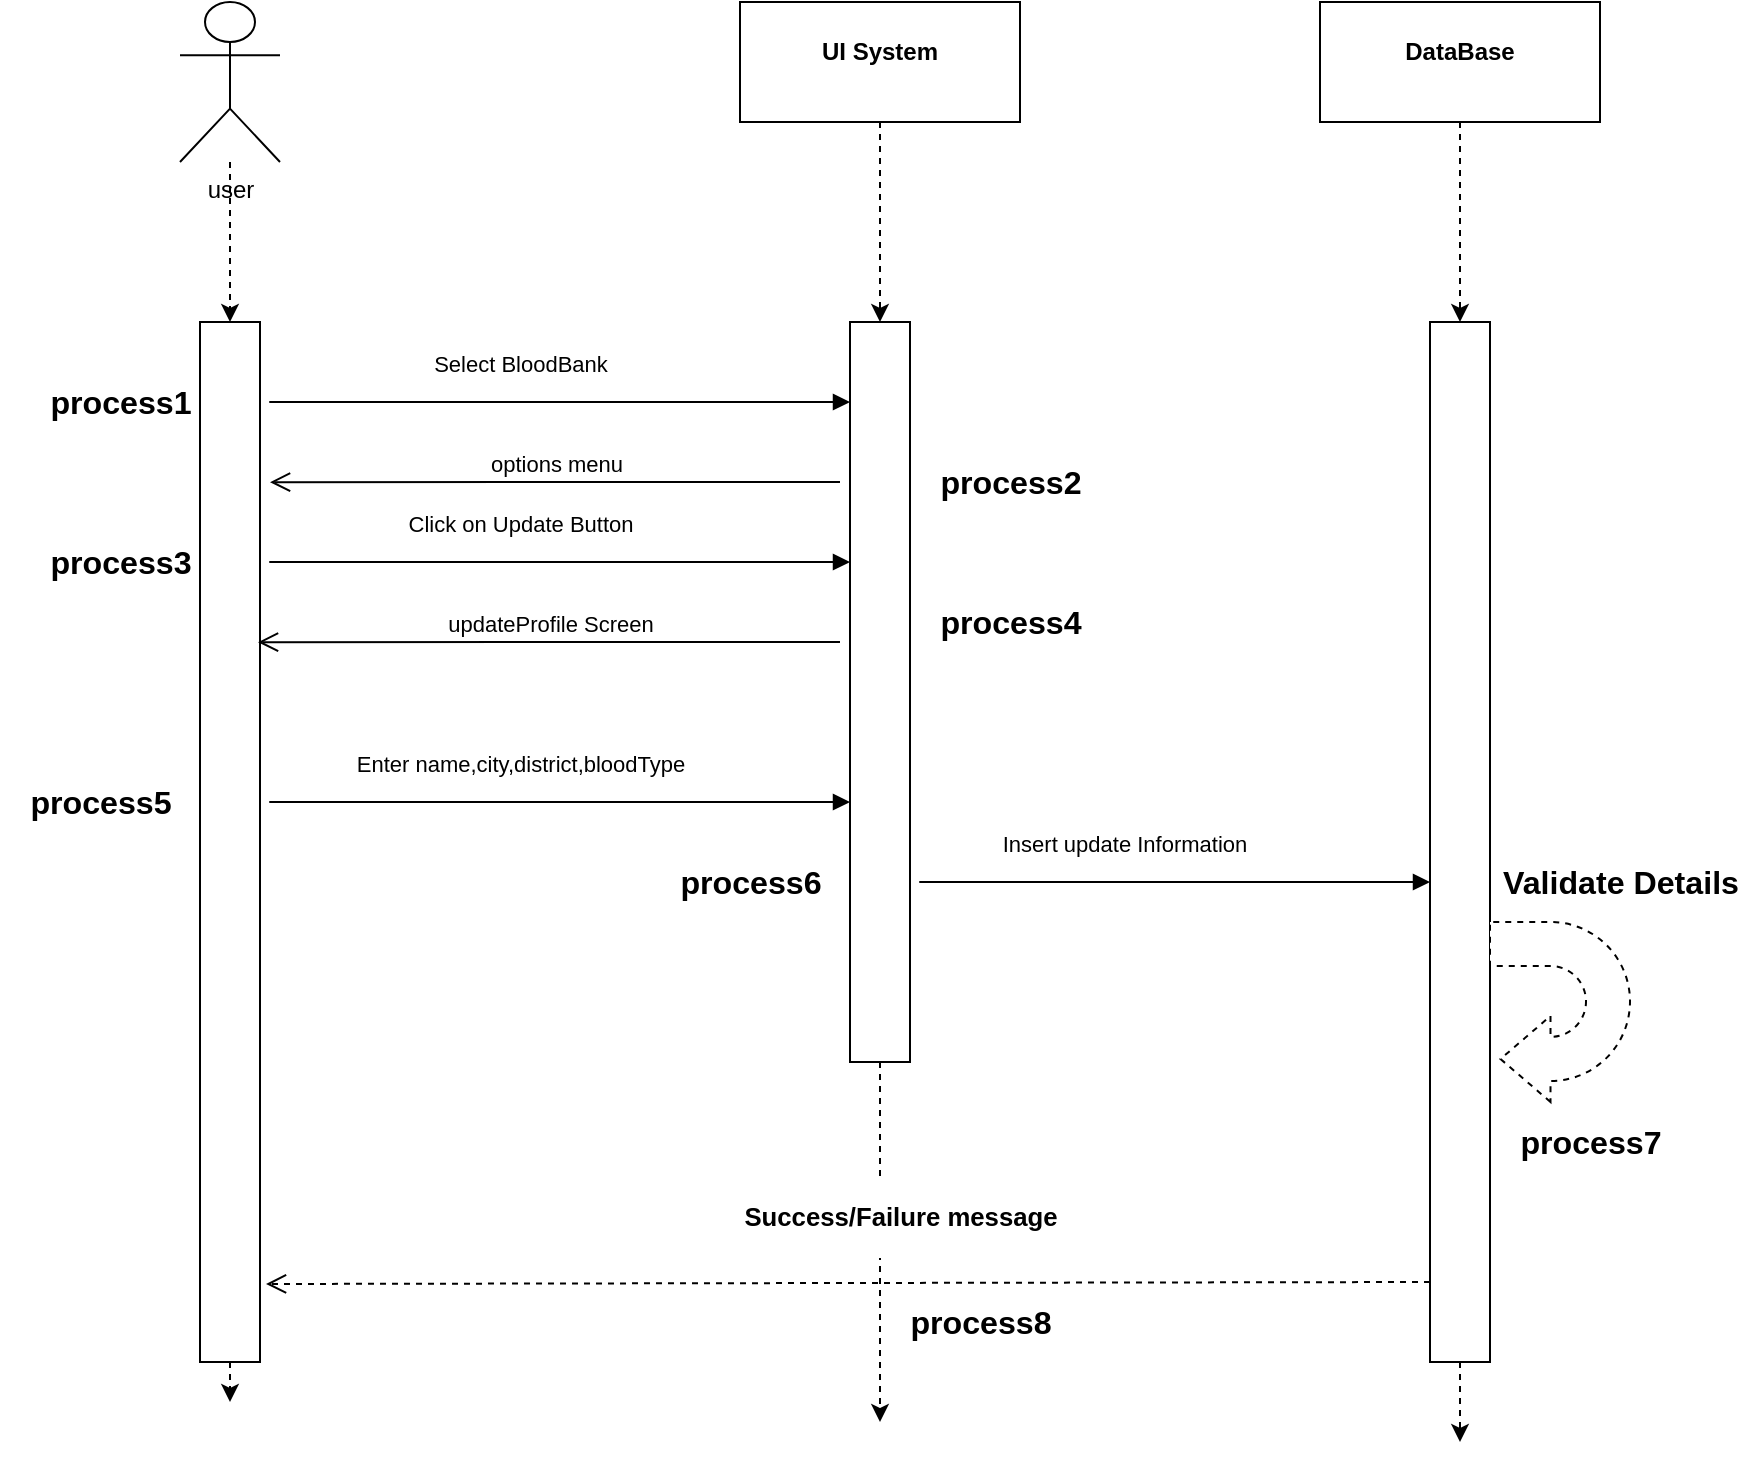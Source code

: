 <mxfile version="13.9.9" type="device"><diagram id="SCNbcfipJGyn591z9qkG" name="Page-1"><mxGraphModel dx="1217" dy="706" grid="1" gridSize="10" guides="1" tooltips="1" connect="1" arrows="1" fold="1" page="1" pageScale="1" pageWidth="827" pageHeight="1169" math="0" shadow="0"><root><mxCell id="0"/><mxCell id="1" parent="0"/><mxCell id="sLL8wzhrKtNb3EXhzfjE-3" style="edgeStyle=orthogonalEdgeStyle;rounded=0;orthogonalLoop=1;jettySize=auto;html=1;dashed=1;" parent="1" source="sLL8wzhrKtNb3EXhzfjE-10" edge="1"><mxGeometry relative="1" as="geometry"><mxPoint x="115" y="740" as="targetPoint"/></mxGeometry></mxCell><mxCell id="sLL8wzhrKtNb3EXhzfjE-2" value="user" style="shape=umlActor;verticalLabelPosition=bottom;verticalAlign=top;html=1;" parent="1" vertex="1"><mxGeometry x="90" y="40" width="50" height="80" as="geometry"/></mxCell><mxCell id="sLL8wzhrKtNb3EXhzfjE-7" style="edgeStyle=orthogonalEdgeStyle;rounded=0;orthogonalLoop=1;jettySize=auto;html=1;dashed=1;" parent="1" source="sLL8wzhrKtNb3EXhzfjE-13" edge="1"><mxGeometry relative="1" as="geometry"><mxPoint x="440" y="750" as="targetPoint"/></mxGeometry></mxCell><mxCell id="sLL8wzhrKtNb3EXhzfjE-5" value="&lt;p style=&quot;margin: 0px ; margin-top: 4px ; text-align: center&quot;&gt;&lt;br&gt;&lt;b&gt;UI System&lt;/b&gt;&lt;/p&gt;" style="verticalAlign=top;align=left;overflow=fill;fontSize=12;fontFamily=Helvetica;html=1;" parent="1" vertex="1"><mxGeometry x="370" y="40" width="140" height="60" as="geometry"/></mxCell><mxCell id="sLL8wzhrKtNb3EXhzfjE-8" style="edgeStyle=orthogonalEdgeStyle;rounded=0;orthogonalLoop=1;jettySize=auto;html=1;dashed=1;" parent="1" source="sLL8wzhrKtNb3EXhzfjE-12" edge="1"><mxGeometry relative="1" as="geometry"><mxPoint x="730" y="760" as="targetPoint"/></mxGeometry></mxCell><mxCell id="sLL8wzhrKtNb3EXhzfjE-6" value="&lt;p style=&quot;margin: 0px ; margin-top: 4px ; text-align: center&quot;&gt;&lt;br&gt;&lt;b&gt;DataBase&lt;/b&gt;&lt;/p&gt;" style="verticalAlign=top;align=left;overflow=fill;fontSize=12;fontFamily=Helvetica;html=1;" parent="1" vertex="1"><mxGeometry x="660" y="40" width="140" height="60" as="geometry"/></mxCell><mxCell id="sLL8wzhrKtNb3EXhzfjE-10" value="" style="html=1;points=[];perimeter=orthogonalPerimeter;" parent="1" vertex="1"><mxGeometry x="100" y="200" width="30" height="520" as="geometry"/></mxCell><mxCell id="sLL8wzhrKtNb3EXhzfjE-11" style="edgeStyle=orthogonalEdgeStyle;rounded=0;orthogonalLoop=1;jettySize=auto;html=1;dashed=1;" parent="1" source="sLL8wzhrKtNb3EXhzfjE-2" target="sLL8wzhrKtNb3EXhzfjE-10" edge="1"><mxGeometry relative="1" as="geometry"><mxPoint x="115" y="952" as="targetPoint"/><mxPoint x="115" y="120" as="sourcePoint"/></mxGeometry></mxCell><mxCell id="sLL8wzhrKtNb3EXhzfjE-13" value="" style="html=1;points=[];perimeter=orthogonalPerimeter;" parent="1" vertex="1"><mxGeometry x="425" y="200" width="30" height="370" as="geometry"/></mxCell><mxCell id="sLL8wzhrKtNb3EXhzfjE-14" style="edgeStyle=orthogonalEdgeStyle;rounded=0;orthogonalLoop=1;jettySize=auto;html=1;dashed=1;" parent="1" source="sLL8wzhrKtNb3EXhzfjE-5" target="sLL8wzhrKtNb3EXhzfjE-13" edge="1"><mxGeometry relative="1" as="geometry"><mxPoint x="440" y="962" as="targetPoint"/><mxPoint x="440" y="100" as="sourcePoint"/></mxGeometry></mxCell><mxCell id="sLL8wzhrKtNb3EXhzfjE-12" value="" style="html=1;points=[];perimeter=orthogonalPerimeter;" parent="1" vertex="1"><mxGeometry x="715" y="200" width="30" height="520" as="geometry"/></mxCell><mxCell id="sLL8wzhrKtNb3EXhzfjE-15" style="edgeStyle=orthogonalEdgeStyle;rounded=0;orthogonalLoop=1;jettySize=auto;html=1;dashed=1;" parent="1" source="sLL8wzhrKtNb3EXhzfjE-6" target="sLL8wzhrKtNb3EXhzfjE-12" edge="1"><mxGeometry relative="1" as="geometry"><mxPoint x="730" y="970" as="targetPoint"/><mxPoint x="730" y="100" as="sourcePoint"/></mxGeometry></mxCell><mxCell id="sLL8wzhrKtNb3EXhzfjE-16" value="Select BloodBank" style="html=1;verticalAlign=bottom;endArrow=block;" parent="1" edge="1"><mxGeometry x="0.353" y="10" width="80" relative="1" as="geometry"><mxPoint x="345" y="240" as="sourcePoint"/><mxPoint x="425" y="240" as="targetPoint"/><Array as="points"><mxPoint x="130" y="240"/></Array><mxPoint as="offset"/></mxGeometry></mxCell><mxCell id="sLL8wzhrKtNb3EXhzfjE-17" value="options menu" style="html=1;verticalAlign=bottom;endArrow=open;endSize=8;entryX=1.167;entryY=0.154;entryDx=0;entryDy=0;entryPerimeter=0;" parent="1" target="sLL8wzhrKtNb3EXhzfjE-10" edge="1"><mxGeometry relative="1" as="geometry"><mxPoint x="420" y="280" as="sourcePoint"/><mxPoint x="340" y="280" as="targetPoint"/></mxGeometry></mxCell><mxCell id="sLL8wzhrKtNb3EXhzfjE-19" value="Click on Update Button" style="html=1;verticalAlign=bottom;endArrow=block;" parent="1" edge="1"><mxGeometry x="0.353" y="10" width="80" relative="1" as="geometry"><mxPoint x="345" y="320" as="sourcePoint"/><mxPoint x="425" y="320" as="targetPoint"/><Array as="points"><mxPoint x="130" y="320"/></Array><mxPoint as="offset"/></mxGeometry></mxCell><mxCell id="sLL8wzhrKtNb3EXhzfjE-20" value="updateProfile Screen" style="html=1;verticalAlign=bottom;endArrow=open;endSize=8;entryX=1.167;entryY=0.154;entryDx=0;entryDy=0;entryPerimeter=0;" parent="1" edge="1"><mxGeometry relative="1" as="geometry"><mxPoint x="420" y="360" as="sourcePoint"/><mxPoint x="129" y="360.08" as="targetPoint"/></mxGeometry></mxCell><mxCell id="sLL8wzhrKtNb3EXhzfjE-21" value="Enter name,city,district,bloodType&lt;span style=&quot;color: rgba(0 , 0 , 0 , 0) ; font-family: monospace ; font-size: 0px ; background-color: rgb(248 , 249 , 250)&quot;&gt;%3CmxGraphModel%3E%3Croot%3E%3CmxCell%20id%3D%220%22%2F%3E%3CmxCell%20id%3D%221%22%20parent%3D%220%22%2F%3E%3CmxCell%20id%3D%222%22%20value%3D%22Click%20on%20Update%20Button%22%20style%3D%22html%3D1%3BverticalAlign%3Dbottom%3BendArrow%3Dblock%3B%22%20edge%3D%221%22%20parent%3D%221%22%3E%3CmxGeometry%20x%3D%220.353%22%20y%3D%2210%22%20width%3D%2280%22%20relative%3D%221%22%20as%3D%22geometry%22%3E%3CmxPoint%20x%3D%22345%22%20y%3D%22320%22%20as%3D%22sourcePoint%22%2F%3E%3CmxPoint%20x%3D%22425%22%20y%3D%22320%22%20as%3D%22targetPoint%22%2F%3E%3CArray%20as%3D%22points%22%3E%3CmxPoint%20x%3D%22130%22%20y%3D%22320%22%2F%3E%3C%2FArray%3E%3CmxPoint%20as%3D%22offset%22%2F%3E%3C%2FmxGeometry%3E%3C%2FmxCell%3E%3C%2Froot%3E%3C%2FmxGraphModel%3E&lt;/span&gt;" style="html=1;verticalAlign=bottom;endArrow=block;" parent="1" edge="1"><mxGeometry x="0.353" y="10" width="80" relative="1" as="geometry"><mxPoint x="345" y="440" as="sourcePoint"/><mxPoint x="425" y="440" as="targetPoint"/><Array as="points"><mxPoint x="130" y="440"/></Array><mxPoint as="offset"/></mxGeometry></mxCell><mxCell id="sLL8wzhrKtNb3EXhzfjE-22" value="Insert update Information" style="html=1;verticalAlign=bottom;endArrow=block;" parent="1" edge="1"><mxGeometry x="0.353" y="10" width="80" relative="1" as="geometry"><mxPoint x="670" y="480" as="sourcePoint"/><mxPoint x="715" y="480" as="targetPoint"/><Array as="points"><mxPoint x="455" y="480"/></Array><mxPoint as="offset"/></mxGeometry></mxCell><mxCell id="sLL8wzhrKtNb3EXhzfjE-23" value="" style="html=1;shadow=0;dashed=1;align=center;verticalAlign=middle;shape=mxgraph.arrows2.uTurnArrow;dy=11;arrowHead=43;dx2=25;rotation=-180;" parent="1" vertex="1"><mxGeometry x="745" y="500" width="70" height="90" as="geometry"/></mxCell><mxCell id="sLL8wzhrKtNb3EXhzfjE-24" value="&lt;h3&gt;Success/Failure message&lt;/h3&gt;" style="html=1;verticalAlign=bottom;endArrow=open;endSize=8;entryX=1.1;entryY=0.925;entryDx=0;entryDy=0;entryPerimeter=0;dashed=1;" parent="1" target="sLL8wzhrKtNb3EXhzfjE-10" edge="1"><mxGeometry x="-0.089" y="-10" relative="1" as="geometry"><mxPoint x="715" y="680" as="sourcePoint"/><mxPoint x="455" y="680.08" as="targetPoint"/><mxPoint as="offset"/></mxGeometry></mxCell><mxCell id="sLL8wzhrKtNb3EXhzfjE-26" value="&lt;h6&gt;process7&lt;/h6&gt;" style="text;strokeColor=none;fillColor=none;html=1;fontSize=24;fontStyle=1;verticalAlign=middle;align=center;" parent="1" vertex="1"><mxGeometry x="745" y="570" width="100" height="80" as="geometry"/></mxCell><mxCell id="sLL8wzhrKtNb3EXhzfjE-27" value="&lt;h6&gt;process1&lt;/h6&gt;" style="text;strokeColor=none;fillColor=none;html=1;fontSize=24;fontStyle=1;verticalAlign=middle;align=center;" parent="1" vertex="1"><mxGeometry x="10" y="200" width="100" height="80" as="geometry"/></mxCell><mxCell id="sLL8wzhrKtNb3EXhzfjE-28" value="&lt;h6&gt;process4&lt;/h6&gt;" style="text;strokeColor=none;fillColor=none;html=1;fontSize=24;fontStyle=1;verticalAlign=middle;align=center;" parent="1" vertex="1"><mxGeometry x="455" y="310" width="100" height="80" as="geometry"/></mxCell><mxCell id="sLL8wzhrKtNb3EXhzfjE-29" value="&lt;h6&gt;process3&lt;/h6&gt;" style="text;strokeColor=none;fillColor=none;html=1;fontSize=24;fontStyle=1;verticalAlign=middle;align=center;" parent="1" vertex="1"><mxGeometry x="10" y="280" width="100" height="80" as="geometry"/></mxCell><mxCell id="sLL8wzhrKtNb3EXhzfjE-30" value="&lt;h6&gt;process2&lt;/h6&gt;" style="text;strokeColor=none;fillColor=none;html=1;fontSize=24;fontStyle=1;verticalAlign=middle;align=center;" parent="1" vertex="1"><mxGeometry x="455" y="240" width="100" height="80" as="geometry"/></mxCell><mxCell id="sLL8wzhrKtNb3EXhzfjE-31" value="&lt;h6&gt;process5&lt;/h6&gt;" style="text;strokeColor=none;fillColor=none;html=1;fontSize=24;fontStyle=1;verticalAlign=middle;align=center;" parent="1" vertex="1"><mxGeometry y="400" width="100" height="80" as="geometry"/></mxCell><mxCell id="sLL8wzhrKtNb3EXhzfjE-32" value="&lt;h6&gt;process6&lt;/h6&gt;" style="text;strokeColor=none;fillColor=none;html=1;fontSize=24;fontStyle=1;verticalAlign=middle;align=center;" parent="1" vertex="1"><mxGeometry x="325" y="440" width="100" height="80" as="geometry"/></mxCell><mxCell id="sLL8wzhrKtNb3EXhzfjE-33" value="&lt;h6&gt;Validate Details&lt;/h6&gt;" style="text;strokeColor=none;fillColor=none;html=1;fontSize=24;fontStyle=1;verticalAlign=middle;align=center;" parent="1" vertex="1"><mxGeometry x="760" y="440" width="100" height="80" as="geometry"/></mxCell><mxCell id="sLL8wzhrKtNb3EXhzfjE-34" value="&lt;h6&gt;process8&lt;/h6&gt;" style="text;strokeColor=none;fillColor=none;html=1;fontSize=24;fontStyle=1;verticalAlign=middle;align=center;" parent="1" vertex="1"><mxGeometry x="440" y="660" width="100" height="80" as="geometry"/></mxCell></root></mxGraphModel></diagram></mxfile>